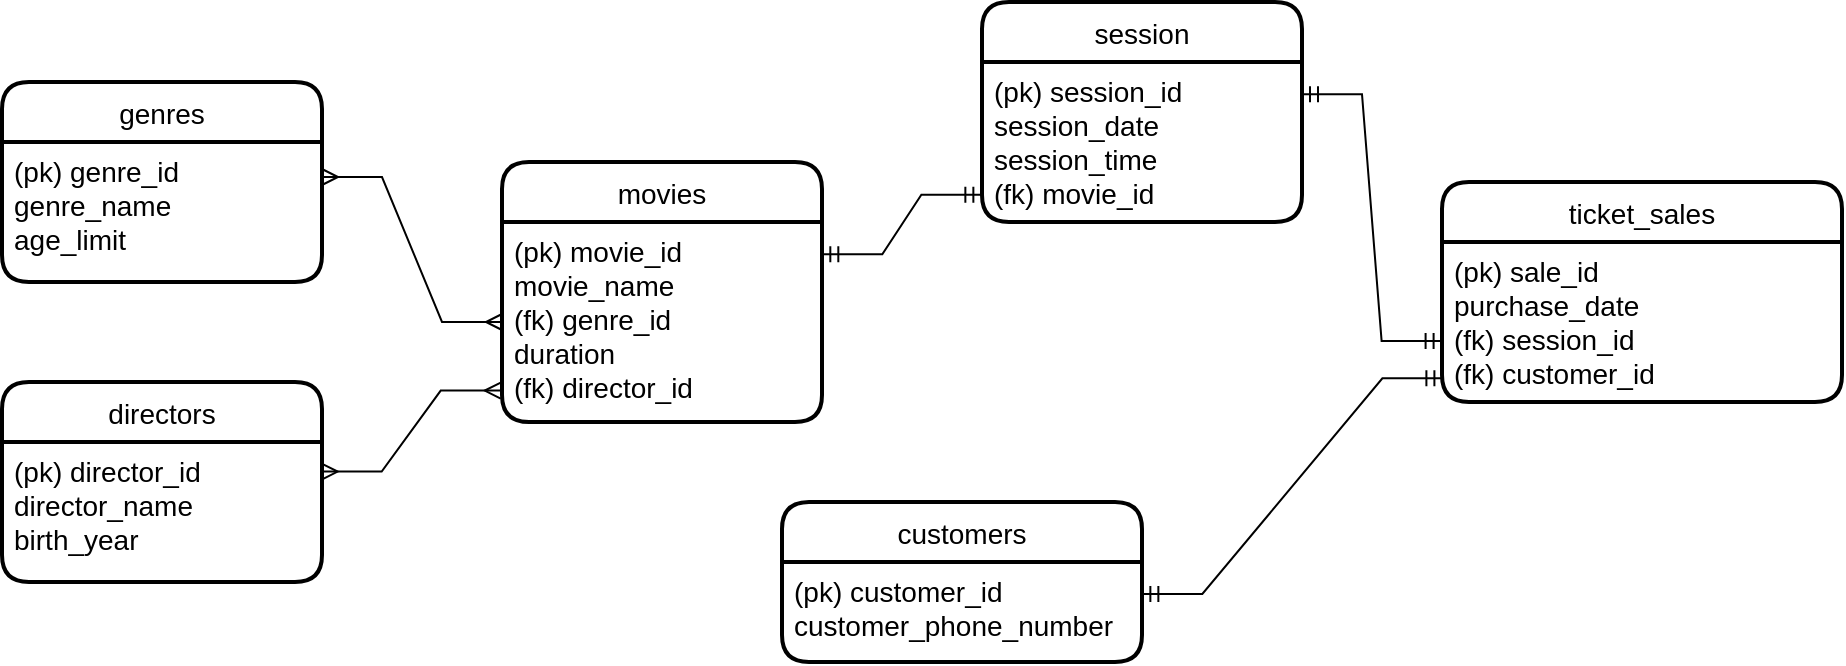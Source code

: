 <mxfile version="20.3.7" type="device"><diagram id="ADwkTyMk2euu5RD1va1h" name="Страница 1"><mxGraphModel dx="1052" dy="614" grid="1" gridSize="10" guides="1" tooltips="1" connect="1" arrows="1" fold="1" page="1" pageScale="1" pageWidth="827" pageHeight="1169" math="0" shadow="0"><root><mxCell id="0"/><mxCell id="1" parent="0"/><mxCell id="J_GFTQeMb2AYDJtP4fBJ-1" value="movies" style="swimlane;childLayout=stackLayout;horizontal=1;startSize=30;horizontalStack=0;rounded=1;fontSize=14;fontStyle=0;strokeWidth=2;resizeParent=0;resizeLast=1;shadow=0;dashed=0;align=center;" parent="1" vertex="1"><mxGeometry x="320" y="350" width="160" height="130" as="geometry"/></mxCell><mxCell id="J_GFTQeMb2AYDJtP4fBJ-2" value="(pk) movie_id&#10;movie_name&#10;(fk) genre_id&#10;duration&#10;(fk) director_id" style="align=left;strokeColor=none;fillColor=none;spacingLeft=4;fontSize=14;verticalAlign=top;resizable=0;rotatable=0;part=1;" parent="J_GFTQeMb2AYDJtP4fBJ-1" vertex="1"><mxGeometry y="30" width="160" height="100" as="geometry"/></mxCell><mxCell id="J_GFTQeMb2AYDJtP4fBJ-3" value="directors" style="swimlane;childLayout=stackLayout;horizontal=1;startSize=30;horizontalStack=0;rounded=1;fontSize=14;fontStyle=0;strokeWidth=2;resizeParent=0;resizeLast=1;shadow=0;dashed=0;align=center;" parent="1" vertex="1"><mxGeometry x="70" y="460" width="160" height="100" as="geometry"/></mxCell><mxCell id="J_GFTQeMb2AYDJtP4fBJ-4" value="(pk) director_id&#10;director_name&#10;birth_year" style="align=left;strokeColor=none;fillColor=none;spacingLeft=4;fontSize=14;verticalAlign=top;resizable=0;rotatable=0;part=1;" parent="J_GFTQeMb2AYDJtP4fBJ-3" vertex="1"><mxGeometry y="30" width="160" height="70" as="geometry"/></mxCell><mxCell id="J_GFTQeMb2AYDJtP4fBJ-12" value="ticket_sales" style="swimlane;childLayout=stackLayout;horizontal=1;startSize=30;horizontalStack=0;rounded=1;fontSize=14;fontStyle=0;strokeWidth=2;resizeParent=0;resizeLast=1;shadow=0;dashed=0;align=center;" parent="1" vertex="1"><mxGeometry x="790" y="360" width="200" height="110" as="geometry"/></mxCell><mxCell id="J_GFTQeMb2AYDJtP4fBJ-13" value="(pk) sale_id&#10;purchase_date&#10;(fk) session_id&#10;(fk) customer_id" style="align=left;strokeColor=none;fillColor=none;spacingLeft=4;fontSize=14;verticalAlign=top;resizable=0;rotatable=0;part=1;" parent="J_GFTQeMb2AYDJtP4fBJ-12" vertex="1"><mxGeometry y="30" width="200" height="80" as="geometry"/></mxCell><mxCell id="J_GFTQeMb2AYDJtP4fBJ-15" value="session" style="swimlane;childLayout=stackLayout;horizontal=1;startSize=30;horizontalStack=0;rounded=1;fontSize=14;fontStyle=0;strokeWidth=2;resizeParent=0;resizeLast=1;shadow=0;dashed=0;align=center;" parent="1" vertex="1"><mxGeometry x="560" y="270" width="160" height="110" as="geometry"/></mxCell><mxCell id="J_GFTQeMb2AYDJtP4fBJ-16" value="(pk) session_id&#10;session_date&#10;session_time&#10;(fk) movie_id" style="align=left;strokeColor=none;fillColor=none;spacingLeft=4;fontSize=14;verticalAlign=top;resizable=0;rotatable=0;part=1;" parent="J_GFTQeMb2AYDJtP4fBJ-15" vertex="1"><mxGeometry y="30" width="160" height="80" as="geometry"/></mxCell><mxCell id="XkJwMqsAql4dQ0Bj1c92-1" value="genres" style="swimlane;childLayout=stackLayout;horizontal=1;startSize=30;horizontalStack=0;rounded=1;fontSize=14;fontStyle=0;strokeWidth=2;resizeParent=0;resizeLast=1;shadow=0;dashed=0;align=center;" parent="1" vertex="1"><mxGeometry x="70" y="310" width="160" height="100" as="geometry"/></mxCell><mxCell id="XkJwMqsAql4dQ0Bj1c92-2" value="(pk) genre_id&#10;genre_name&#10;age_limit" style="align=left;strokeColor=none;fillColor=none;spacingLeft=4;fontSize=14;verticalAlign=top;resizable=0;rotatable=0;part=1;" parent="XkJwMqsAql4dQ0Bj1c92-1" vertex="1"><mxGeometry y="30" width="160" height="70" as="geometry"/></mxCell><mxCell id="lbQMjX3DgKsEk8kwcYOk-1" value="" style="edgeStyle=entityRelationEdgeStyle;fontSize=12;html=1;endArrow=ERmany;startArrow=ERmany;rounded=0;entryX=1;entryY=0.25;entryDx=0;entryDy=0;exitX=0;exitY=0.5;exitDx=0;exitDy=0;" edge="1" parent="1" source="J_GFTQeMb2AYDJtP4fBJ-2" target="XkJwMqsAql4dQ0Bj1c92-2"><mxGeometry width="100" height="100" relative="1" as="geometry"><mxPoint x="270" y="460" as="sourcePoint"/><mxPoint x="360" y="360" as="targetPoint"/></mxGeometry></mxCell><mxCell id="lbQMjX3DgKsEk8kwcYOk-2" value="customers" style="swimlane;childLayout=stackLayout;horizontal=1;startSize=30;horizontalStack=0;rounded=1;fontSize=14;fontStyle=0;strokeWidth=2;resizeParent=0;resizeLast=1;shadow=0;dashed=0;align=center;" vertex="1" parent="1"><mxGeometry x="460" y="520" width="180" height="80" as="geometry"/></mxCell><mxCell id="lbQMjX3DgKsEk8kwcYOk-3" value="(pk) customer_id&#10;customer_phone_number" style="align=left;strokeColor=none;fillColor=none;spacingLeft=4;fontSize=14;verticalAlign=top;resizable=0;rotatable=0;part=1;" vertex="1" parent="lbQMjX3DgKsEk8kwcYOk-2"><mxGeometry y="30" width="180" height="50" as="geometry"/></mxCell><mxCell id="lbQMjX3DgKsEk8kwcYOk-7" value="" style="edgeStyle=entityRelationEdgeStyle;fontSize=12;html=1;endArrow=ERmany;startArrow=ERmany;rounded=0;exitX=0.999;exitY=0.211;exitDx=0;exitDy=0;entryX=-0.004;entryY=0.843;entryDx=0;entryDy=0;entryPerimeter=0;exitPerimeter=0;" edge="1" parent="1" source="J_GFTQeMb2AYDJtP4fBJ-4" target="J_GFTQeMb2AYDJtP4fBJ-2"><mxGeometry width="100" height="100" relative="1" as="geometry"><mxPoint x="240" y="500" as="sourcePoint"/><mxPoint x="340" y="400" as="targetPoint"/></mxGeometry></mxCell><mxCell id="lbQMjX3DgKsEk8kwcYOk-12" value="" style="edgeStyle=entityRelationEdgeStyle;fontSize=12;html=1;endArrow=ERmandOne;startArrow=ERmandOne;rounded=0;entryX=0.001;entryY=0.852;entryDx=0;entryDy=0;exitX=1.001;exitY=0.32;exitDx=0;exitDy=0;exitPerimeter=0;entryPerimeter=0;" edge="1" parent="1" source="lbQMjX3DgKsEk8kwcYOk-3" target="J_GFTQeMb2AYDJtP4fBJ-13"><mxGeometry width="100" height="100" relative="1" as="geometry"><mxPoint x="620" y="540" as="sourcePoint"/><mxPoint x="720" y="440" as="targetPoint"/></mxGeometry></mxCell><mxCell id="lbQMjX3DgKsEk8kwcYOk-13" value="" style="edgeStyle=entityRelationEdgeStyle;fontSize=12;html=1;endArrow=ERmandOne;startArrow=ERmandOne;rounded=0;entryX=-0.002;entryY=0.83;entryDx=0;entryDy=0;exitX=1.001;exitY=0.161;exitDx=0;exitDy=0;exitPerimeter=0;entryPerimeter=0;" edge="1" parent="1" source="J_GFTQeMb2AYDJtP4fBJ-2" target="J_GFTQeMb2AYDJtP4fBJ-16"><mxGeometry width="100" height="100" relative="1" as="geometry"><mxPoint x="420" y="470" as="sourcePoint"/><mxPoint x="520" y="370" as="targetPoint"/></mxGeometry></mxCell><mxCell id="lbQMjX3DgKsEk8kwcYOk-14" value="" style="edgeStyle=entityRelationEdgeStyle;fontSize=12;html=1;endArrow=ERmandOne;startArrow=ERmandOne;rounded=0;exitX=1;exitY=0.201;exitDx=0;exitDy=0;entryX=-0.001;entryY=0.618;entryDx=0;entryDy=0;entryPerimeter=0;exitPerimeter=0;" edge="1" parent="1" source="J_GFTQeMb2AYDJtP4fBJ-16" target="J_GFTQeMb2AYDJtP4fBJ-13"><mxGeometry width="100" height="100" relative="1" as="geometry"><mxPoint x="530" y="460" as="sourcePoint"/><mxPoint x="630" y="360" as="targetPoint"/></mxGeometry></mxCell></root></mxGraphModel></diagram></mxfile>